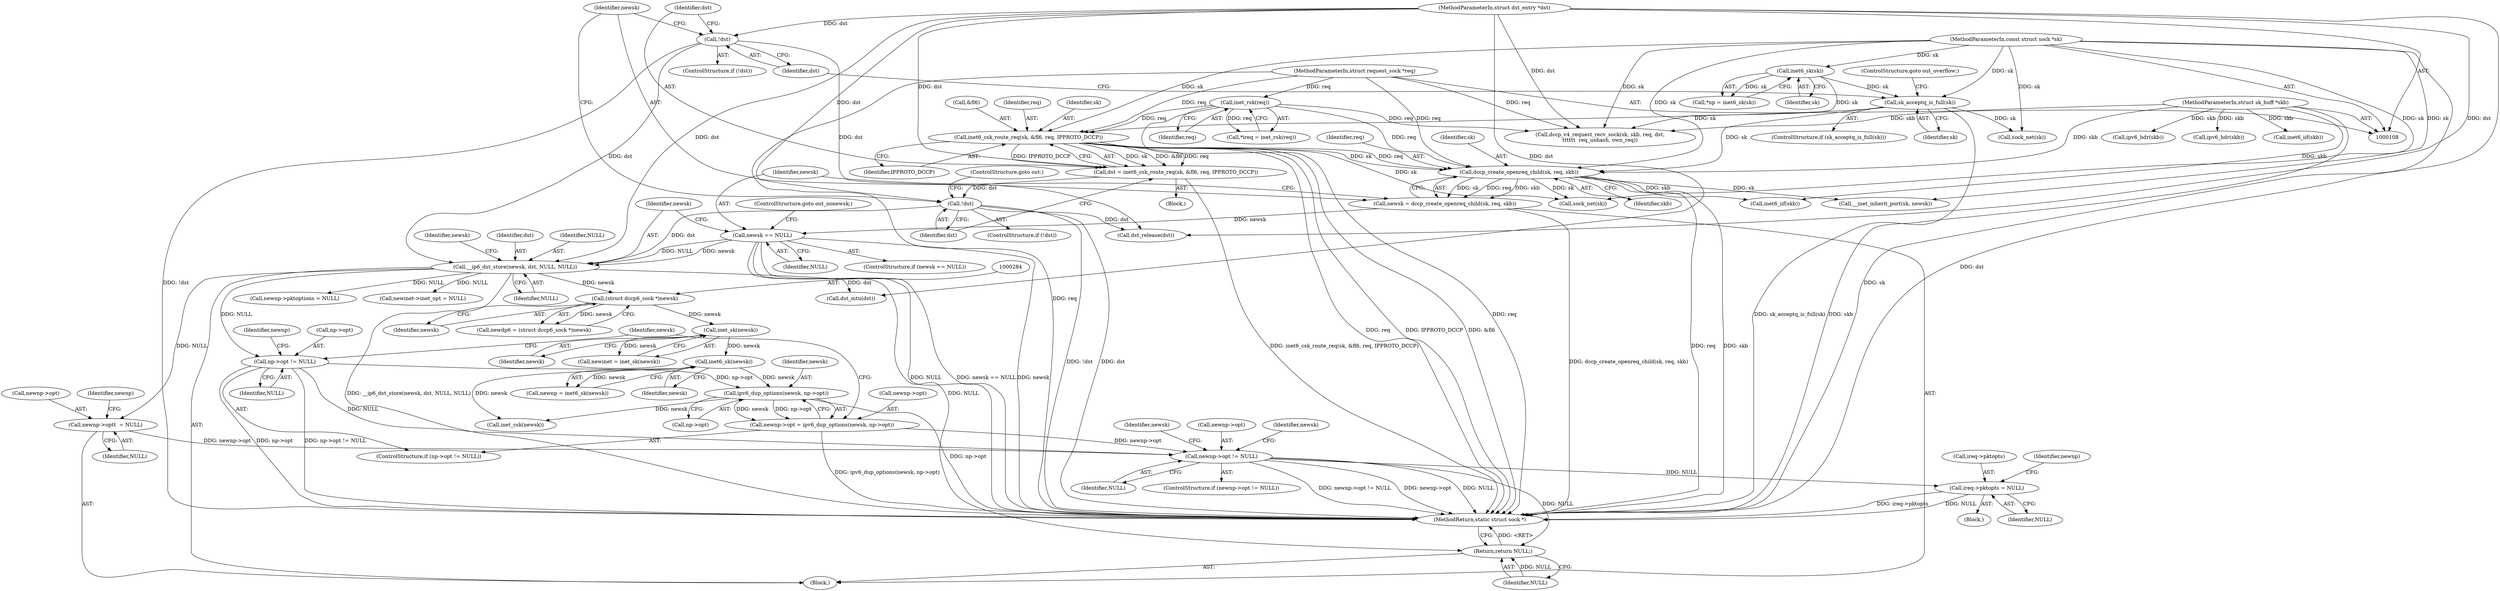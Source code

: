 digraph "0_linux_45f6fad84cc305103b28d73482b344d7f5b76f39_0@pointer" {
"1000397" [label="(Call,newnp->opt != NULL)"];
"1000356" [label="(Call,newnp->opt\t  = NULL)"];
"1000262" [label="(Call,__ip6_dst_store(newsk, dst, NULL, NULL))"];
"1000258" [label="(Call,newsk == NULL)"];
"1000251" [label="(Call,newsk = dccp_create_openreq_child(sk, req, skb))"];
"1000253" [label="(Call,dccp_create_openreq_child(sk, req, skb))"];
"1000231" [label="(Call,sk_acceptq_is_full(sk))"];
"1000125" [label="(Call,inet6_sk(sk))"];
"1000109" [label="(MethodParameterIn,const struct sock *sk)"];
"1000241" [label="(Call,inet6_csk_route_req(sk, &fl6, req, IPPROTO_DCCP))"];
"1000119" [label="(Call,inet_rsk(req))"];
"1000111" [label="(MethodParameterIn,struct request_sock *req)"];
"1000110" [label="(MethodParameterIn,struct sk_buff *skb)"];
"1000235" [label="(Call,!dst)"];
"1000112" [label="(MethodParameterIn,struct dst_entry *dst)"];
"1000248" [label="(Call,!dst)"];
"1000239" [label="(Call,dst = inet6_csk_route_req(sk, &fl6, req, IPPROTO_DCCP))"];
"1000381" [label="(Call,newnp->opt = ipv6_dup_options(newsk, np->opt))"];
"1000385" [label="(Call,ipv6_dup_options(newsk, np->opt))"];
"1000300" [label="(Call,inet6_sk(newsk))"];
"1000288" [label="(Call,inet_sk(newsk))"];
"1000283" [label="(Call,(struct dccp6_sock *)newsk)"];
"1000376" [label="(Call,np->opt != NULL)"];
"1000476" [label="(Call,ireq->pktopts = NULL)"];
"1000505" [label="(Return,return NULL;)"];
"1000258" [label="(Call,newsk == NULL)"];
"1000251" [label="(Call,newsk = dccp_create_openreq_child(sk, req, skb))"];
"1000393" [label="(Identifier,newsk)"];
"1000140" [label="(Call,dccp_v4_request_recv_sock(sk, skb, req, dst,\n\t\t\t\t\t\t  req_unhash, own_req))"];
"1000483" [label="(Identifier,newnp)"];
"1000397" [label="(Call,newnp->opt != NULL)"];
"1000260" [label="(Identifier,NULL)"];
"1000249" [label="(Identifier,dst)"];
"1000298" [label="(Call,newnp = inet6_sk(newsk))"];
"1000376" [label="(Call,np->opt != NULL)"];
"1000212" [label="(Call,inet6_iif(skb))"];
"1000269" [label="(Identifier,newsk)"];
"1000477" [label="(Call,ireq->pktopts)"];
"1000263" [label="(Identifier,newsk)"];
"1000266" [label="(Identifier,NULL)"];
"1000250" [label="(ControlStructure,goto out;)"];
"1000380" [label="(Identifier,NULL)"];
"1000356" [label="(Call,newnp->opt\t  = NULL)"];
"1000505" [label="(Return,return NULL;)"];
"1000300" [label="(Call,inet6_sk(newsk))"];
"1000261" [label="(ControlStructure,goto out_nonewsk;)"];
"1000252" [label="(Identifier,newsk)"];
"1000498" [label="(Call,dst_release(dst))"];
"1000363" [label="(Identifier,newnp)"];
"1000125" [label="(Call,inet6_sk(sk))"];
"1000285" [label="(Identifier,newsk)"];
"1000392" [label="(Call,inet_csk(newsk))"];
"1000255" [label="(Identifier,req)"];
"1000231" [label="(Call,sk_acceptq_is_full(sk))"];
"1000507" [label="(MethodReturn,static struct sock *)"];
"1000405" [label="(Identifier,newsk)"];
"1000243" [label="(Call,&fl6)"];
"1000462" [label="(Block,)"];
"1000480" [label="(Identifier,NULL)"];
"1000365" [label="(Call,inet6_iif(skb))"];
"1000286" [label="(Call,newinet = inet_sk(newsk))"];
"1000386" [label="(Identifier,newsk)"];
"1000245" [label="(Identifier,req)"];
"1000247" [label="(ControlStructure,if (!dst))"];
"1000502" [label="(Call,sock_net(sk))"];
"1000253" [label="(Call,dccp_create_openreq_child(sk, req, skb))"];
"1000476" [label="(Call,ireq->pktopts = NULL)"];
"1000494" [label="(Call,sock_net(sk))"];
"1000219" [label="(Call,ipv6_hdr(skb))"];
"1000111" [label="(MethodParameterIn,struct request_sock *req)"];
"1000264" [label="(Identifier,dst)"];
"1000375" [label="(ControlStructure,if (np->opt != NULL))"];
"1000383" [label="(Identifier,newnp)"];
"1000360" [label="(Identifier,NULL)"];
"1000387" [label="(Call,np->opt)"];
"1000110" [label="(MethodParameterIn,struct sk_buff *skb)"];
"1000236" [label="(Identifier,dst)"];
"1000117" [label="(Call,*ireq = inet_rsk(req))"];
"1000109" [label="(MethodParameterIn,const struct sock *sk)"];
"1000237" [label="(Block,)"];
"1000265" [label="(Identifier,NULL)"];
"1000112" [label="(MethodParameterIn,struct dst_entry *dst)"];
"1000382" [label="(Call,newnp->opt)"];
"1000506" [label="(Identifier,NULL)"];
"1000283" [label="(Call,(struct dccp6_sock *)newsk)"];
"1000230" [label="(ControlStructure,if (sk_acceptq_is_full(sk)))"];
"1000256" [label="(Identifier,skb)"];
"1000289" [label="(Identifier,newsk)"];
"1000351" [label="(Call,newnp->pktoptions = NULL)"];
"1000357" [label="(Call,newnp->opt)"];
"1000242" [label="(Identifier,sk)"];
"1000235" [label="(Call,!dst)"];
"1000335" [label="(Call,newinet->inet_opt = NULL)"];
"1000234" [label="(ControlStructure,if (!dst))"];
"1000120" [label="(Identifier,req)"];
"1000381" [label="(Call,newnp->opt = ipv6_dup_options(newsk, np->opt))"];
"1000232" [label="(Identifier,sk)"];
"1000401" [label="(Identifier,NULL)"];
"1000126" [label="(Identifier,sk)"];
"1000262" [label="(Call,__ip6_dst_store(newsk, dst, NULL, NULL))"];
"1000420" [label="(Call,dst_mtu(dst))"];
"1000246" [label="(Identifier,IPPROTO_DCCP)"];
"1000233" [label="(ControlStructure,goto out_overflow;)"];
"1000240" [label="(Identifier,dst)"];
"1000288" [label="(Call,inet_sk(newsk))"];
"1000119" [label="(Call,inet_rsk(req))"];
"1000419" [label="(Identifier,newsk)"];
"1000257" [label="(ControlStructure,if (newsk == NULL))"];
"1000372" [label="(Call,ipv6_hdr(skb))"];
"1000259" [label="(Identifier,newsk)"];
"1000254" [label="(Identifier,sk)"];
"1000398" [label="(Call,newnp->opt)"];
"1000438" [label="(Call,__inet_inherit_port(sk, newsk))"];
"1000241" [label="(Call,inet6_csk_route_req(sk, &fl6, req, IPPROTO_DCCP))"];
"1000281" [label="(Call,newdp6 = (struct dccp6_sock *)newsk)"];
"1000301" [label="(Identifier,newsk)"];
"1000239" [label="(Call,dst = inet6_csk_route_req(sk, &fl6, req, IPPROTO_DCCP))"];
"1000385" [label="(Call,ipv6_dup_options(newsk, np->opt))"];
"1000377" [label="(Call,np->opt)"];
"1000123" [label="(Call,*np = inet6_sk(sk))"];
"1000248" [label="(Call,!dst)"];
"1000115" [label="(Block,)"];
"1000396" [label="(ControlStructure,if (newnp->opt != NULL))"];
"1000397" -> "1000396"  [label="AST: "];
"1000397" -> "1000401"  [label="CFG: "];
"1000398" -> "1000397"  [label="AST: "];
"1000401" -> "1000397"  [label="AST: "];
"1000405" -> "1000397"  [label="CFG: "];
"1000419" -> "1000397"  [label="CFG: "];
"1000397" -> "1000507"  [label="DDG: newnp->opt != NULL"];
"1000397" -> "1000507"  [label="DDG: newnp->opt"];
"1000397" -> "1000507"  [label="DDG: NULL"];
"1000356" -> "1000397"  [label="DDG: newnp->opt"];
"1000381" -> "1000397"  [label="DDG: newnp->opt"];
"1000376" -> "1000397"  [label="DDG: NULL"];
"1000397" -> "1000476"  [label="DDG: NULL"];
"1000397" -> "1000505"  [label="DDG: NULL"];
"1000356" -> "1000115"  [label="AST: "];
"1000356" -> "1000360"  [label="CFG: "];
"1000357" -> "1000356"  [label="AST: "];
"1000360" -> "1000356"  [label="AST: "];
"1000363" -> "1000356"  [label="CFG: "];
"1000262" -> "1000356"  [label="DDG: NULL"];
"1000262" -> "1000115"  [label="AST: "];
"1000262" -> "1000266"  [label="CFG: "];
"1000263" -> "1000262"  [label="AST: "];
"1000264" -> "1000262"  [label="AST: "];
"1000265" -> "1000262"  [label="AST: "];
"1000266" -> "1000262"  [label="AST: "];
"1000269" -> "1000262"  [label="CFG: "];
"1000262" -> "1000507"  [label="DDG: __ip6_dst_store(newsk, dst, NULL, NULL)"];
"1000258" -> "1000262"  [label="DDG: newsk"];
"1000258" -> "1000262"  [label="DDG: NULL"];
"1000235" -> "1000262"  [label="DDG: dst"];
"1000248" -> "1000262"  [label="DDG: dst"];
"1000112" -> "1000262"  [label="DDG: dst"];
"1000262" -> "1000283"  [label="DDG: newsk"];
"1000262" -> "1000335"  [label="DDG: NULL"];
"1000262" -> "1000351"  [label="DDG: NULL"];
"1000262" -> "1000376"  [label="DDG: NULL"];
"1000262" -> "1000420"  [label="DDG: dst"];
"1000258" -> "1000257"  [label="AST: "];
"1000258" -> "1000260"  [label="CFG: "];
"1000259" -> "1000258"  [label="AST: "];
"1000260" -> "1000258"  [label="AST: "];
"1000261" -> "1000258"  [label="CFG: "];
"1000263" -> "1000258"  [label="CFG: "];
"1000258" -> "1000507"  [label="DDG: newsk"];
"1000258" -> "1000507"  [label="DDG: NULL"];
"1000258" -> "1000507"  [label="DDG: newsk == NULL"];
"1000251" -> "1000258"  [label="DDG: newsk"];
"1000258" -> "1000505"  [label="DDG: NULL"];
"1000251" -> "1000115"  [label="AST: "];
"1000251" -> "1000253"  [label="CFG: "];
"1000252" -> "1000251"  [label="AST: "];
"1000253" -> "1000251"  [label="AST: "];
"1000259" -> "1000251"  [label="CFG: "];
"1000251" -> "1000507"  [label="DDG: dccp_create_openreq_child(sk, req, skb)"];
"1000253" -> "1000251"  [label="DDG: sk"];
"1000253" -> "1000251"  [label="DDG: req"];
"1000253" -> "1000251"  [label="DDG: skb"];
"1000253" -> "1000256"  [label="CFG: "];
"1000254" -> "1000253"  [label="AST: "];
"1000255" -> "1000253"  [label="AST: "];
"1000256" -> "1000253"  [label="AST: "];
"1000253" -> "1000507"  [label="DDG: req"];
"1000253" -> "1000507"  [label="DDG: skb"];
"1000231" -> "1000253"  [label="DDG: sk"];
"1000241" -> "1000253"  [label="DDG: sk"];
"1000241" -> "1000253"  [label="DDG: req"];
"1000109" -> "1000253"  [label="DDG: sk"];
"1000119" -> "1000253"  [label="DDG: req"];
"1000111" -> "1000253"  [label="DDG: req"];
"1000110" -> "1000253"  [label="DDG: skb"];
"1000253" -> "1000365"  [label="DDG: skb"];
"1000253" -> "1000438"  [label="DDG: sk"];
"1000253" -> "1000502"  [label="DDG: sk"];
"1000231" -> "1000230"  [label="AST: "];
"1000231" -> "1000232"  [label="CFG: "];
"1000232" -> "1000231"  [label="AST: "];
"1000233" -> "1000231"  [label="CFG: "];
"1000236" -> "1000231"  [label="CFG: "];
"1000231" -> "1000507"  [label="DDG: sk_acceptq_is_full(sk)"];
"1000125" -> "1000231"  [label="DDG: sk"];
"1000109" -> "1000231"  [label="DDG: sk"];
"1000231" -> "1000241"  [label="DDG: sk"];
"1000231" -> "1000494"  [label="DDG: sk"];
"1000125" -> "1000123"  [label="AST: "];
"1000125" -> "1000126"  [label="CFG: "];
"1000126" -> "1000125"  [label="AST: "];
"1000123" -> "1000125"  [label="CFG: "];
"1000125" -> "1000123"  [label="DDG: sk"];
"1000109" -> "1000125"  [label="DDG: sk"];
"1000125" -> "1000140"  [label="DDG: sk"];
"1000109" -> "1000108"  [label="AST: "];
"1000109" -> "1000507"  [label="DDG: sk"];
"1000109" -> "1000140"  [label="DDG: sk"];
"1000109" -> "1000241"  [label="DDG: sk"];
"1000109" -> "1000438"  [label="DDG: sk"];
"1000109" -> "1000494"  [label="DDG: sk"];
"1000109" -> "1000502"  [label="DDG: sk"];
"1000241" -> "1000239"  [label="AST: "];
"1000241" -> "1000246"  [label="CFG: "];
"1000242" -> "1000241"  [label="AST: "];
"1000243" -> "1000241"  [label="AST: "];
"1000245" -> "1000241"  [label="AST: "];
"1000246" -> "1000241"  [label="AST: "];
"1000239" -> "1000241"  [label="CFG: "];
"1000241" -> "1000507"  [label="DDG: req"];
"1000241" -> "1000507"  [label="DDG: IPPROTO_DCCP"];
"1000241" -> "1000507"  [label="DDG: &fl6"];
"1000241" -> "1000239"  [label="DDG: sk"];
"1000241" -> "1000239"  [label="DDG: &fl6"];
"1000241" -> "1000239"  [label="DDG: req"];
"1000241" -> "1000239"  [label="DDG: IPPROTO_DCCP"];
"1000119" -> "1000241"  [label="DDG: req"];
"1000111" -> "1000241"  [label="DDG: req"];
"1000241" -> "1000502"  [label="DDG: sk"];
"1000119" -> "1000117"  [label="AST: "];
"1000119" -> "1000120"  [label="CFG: "];
"1000120" -> "1000119"  [label="AST: "];
"1000117" -> "1000119"  [label="CFG: "];
"1000119" -> "1000507"  [label="DDG: req"];
"1000119" -> "1000117"  [label="DDG: req"];
"1000111" -> "1000119"  [label="DDG: req"];
"1000119" -> "1000140"  [label="DDG: req"];
"1000111" -> "1000108"  [label="AST: "];
"1000111" -> "1000507"  [label="DDG: req"];
"1000111" -> "1000140"  [label="DDG: req"];
"1000110" -> "1000108"  [label="AST: "];
"1000110" -> "1000507"  [label="DDG: skb"];
"1000110" -> "1000140"  [label="DDG: skb"];
"1000110" -> "1000212"  [label="DDG: skb"];
"1000110" -> "1000219"  [label="DDG: skb"];
"1000110" -> "1000365"  [label="DDG: skb"];
"1000110" -> "1000372"  [label="DDG: skb"];
"1000235" -> "1000234"  [label="AST: "];
"1000235" -> "1000236"  [label="CFG: "];
"1000236" -> "1000235"  [label="AST: "];
"1000240" -> "1000235"  [label="CFG: "];
"1000252" -> "1000235"  [label="CFG: "];
"1000235" -> "1000507"  [label="DDG: !dst"];
"1000112" -> "1000235"  [label="DDG: dst"];
"1000235" -> "1000498"  [label="DDG: dst"];
"1000112" -> "1000108"  [label="AST: "];
"1000112" -> "1000507"  [label="DDG: dst"];
"1000112" -> "1000140"  [label="DDG: dst"];
"1000112" -> "1000239"  [label="DDG: dst"];
"1000112" -> "1000248"  [label="DDG: dst"];
"1000112" -> "1000420"  [label="DDG: dst"];
"1000112" -> "1000498"  [label="DDG: dst"];
"1000248" -> "1000247"  [label="AST: "];
"1000248" -> "1000249"  [label="CFG: "];
"1000249" -> "1000248"  [label="AST: "];
"1000250" -> "1000248"  [label="CFG: "];
"1000252" -> "1000248"  [label="CFG: "];
"1000248" -> "1000507"  [label="DDG: !dst"];
"1000248" -> "1000507"  [label="DDG: dst"];
"1000239" -> "1000248"  [label="DDG: dst"];
"1000248" -> "1000498"  [label="DDG: dst"];
"1000239" -> "1000237"  [label="AST: "];
"1000240" -> "1000239"  [label="AST: "];
"1000249" -> "1000239"  [label="CFG: "];
"1000239" -> "1000507"  [label="DDG: inet6_csk_route_req(sk, &fl6, req, IPPROTO_DCCP)"];
"1000381" -> "1000375"  [label="AST: "];
"1000381" -> "1000385"  [label="CFG: "];
"1000382" -> "1000381"  [label="AST: "];
"1000385" -> "1000381"  [label="AST: "];
"1000393" -> "1000381"  [label="CFG: "];
"1000381" -> "1000507"  [label="DDG: ipv6_dup_options(newsk, np->opt)"];
"1000385" -> "1000381"  [label="DDG: newsk"];
"1000385" -> "1000381"  [label="DDG: np->opt"];
"1000385" -> "1000387"  [label="CFG: "];
"1000386" -> "1000385"  [label="AST: "];
"1000387" -> "1000385"  [label="AST: "];
"1000385" -> "1000507"  [label="DDG: np->opt"];
"1000300" -> "1000385"  [label="DDG: newsk"];
"1000376" -> "1000385"  [label="DDG: np->opt"];
"1000385" -> "1000392"  [label="DDG: newsk"];
"1000300" -> "1000298"  [label="AST: "];
"1000300" -> "1000301"  [label="CFG: "];
"1000301" -> "1000300"  [label="AST: "];
"1000298" -> "1000300"  [label="CFG: "];
"1000300" -> "1000298"  [label="DDG: newsk"];
"1000288" -> "1000300"  [label="DDG: newsk"];
"1000300" -> "1000392"  [label="DDG: newsk"];
"1000288" -> "1000286"  [label="AST: "];
"1000288" -> "1000289"  [label="CFG: "];
"1000289" -> "1000288"  [label="AST: "];
"1000286" -> "1000288"  [label="CFG: "];
"1000288" -> "1000286"  [label="DDG: newsk"];
"1000283" -> "1000288"  [label="DDG: newsk"];
"1000283" -> "1000281"  [label="AST: "];
"1000283" -> "1000285"  [label="CFG: "];
"1000284" -> "1000283"  [label="AST: "];
"1000285" -> "1000283"  [label="AST: "];
"1000281" -> "1000283"  [label="CFG: "];
"1000283" -> "1000281"  [label="DDG: newsk"];
"1000376" -> "1000375"  [label="AST: "];
"1000376" -> "1000380"  [label="CFG: "];
"1000377" -> "1000376"  [label="AST: "];
"1000380" -> "1000376"  [label="AST: "];
"1000383" -> "1000376"  [label="CFG: "];
"1000393" -> "1000376"  [label="CFG: "];
"1000376" -> "1000507"  [label="DDG: np->opt != NULL"];
"1000376" -> "1000507"  [label="DDG: np->opt"];
"1000476" -> "1000462"  [label="AST: "];
"1000476" -> "1000480"  [label="CFG: "];
"1000477" -> "1000476"  [label="AST: "];
"1000480" -> "1000476"  [label="AST: "];
"1000483" -> "1000476"  [label="CFG: "];
"1000476" -> "1000507"  [label="DDG: ireq->pktopts"];
"1000476" -> "1000507"  [label="DDG: NULL"];
"1000505" -> "1000115"  [label="AST: "];
"1000505" -> "1000506"  [label="CFG: "];
"1000506" -> "1000505"  [label="AST: "];
"1000507" -> "1000505"  [label="CFG: "];
"1000505" -> "1000507"  [label="DDG: <RET>"];
"1000506" -> "1000505"  [label="DDG: NULL"];
}
